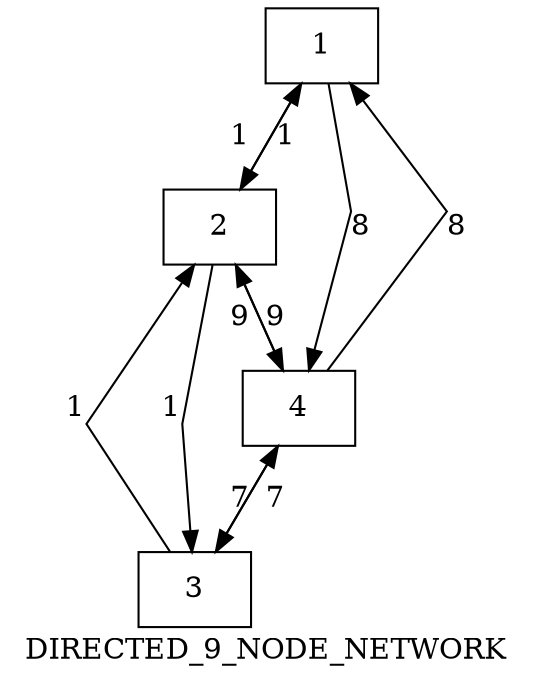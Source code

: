 digraph Test {

	/*compound=true*/
	node [shape=box];
	edge [len=2];
	/*Instantiation of nodes, required to successfully calling .get_node_list() 		(pydot) */
	1[]; 2[]; 3[]; 4[];
	overlap = scale;
	splines = false;
	label = DIRECTED_9_NODE_NETWORK;
	//orientation = portrait;

	1 -> 2	[label=1,throughput=16,latency=4,delay=3,bandwidth = 10];
	1 -> 4	[label=8,throughput=16,latency=4,delay=3,bandwidth = 10];
	2 -> 1	[label=1,throughput=12,latency=3,delay=2,bandwidth = 20];
	2 -> 3	[label=1,throughput=12,latency=3,delay=2,bandwidth = 20];
	2 -> 4	[label=9,throughput=10,latency=2,delay=4,bandwidth = 20];
	3 -> 2	[label=1,throughput=10,latency=2,delay=4,bandwidth = 20];
	3 -> 4	[label=7,throughput=9,latency=5,delay=1,bandwidth = 20];
	4 -> 1	[label=8,throughput=9,latency=5,delay=1,bandwidth = 20];
	4 -> 2	[label=9,throughput=11,latency=6,delay=2,bandwidth = 20];
	4 -> 3	[label=7,throughput=11,latency=6,delay=2,bandwidth = 20];
}
